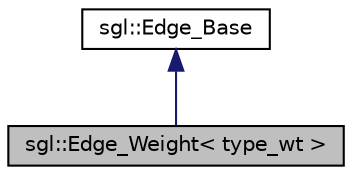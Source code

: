 digraph "sgl::Edge_Weight&lt; type_wt &gt;"
{
  edge [fontname="Helvetica",fontsize="10",labelfontname="Helvetica",labelfontsize="10"];
  node [fontname="Helvetica",fontsize="10",shape=record];
  Node1 [label="sgl::Edge_Weight\< type_wt \>",height=0.2,width=0.4,color="black", fillcolor="grey75", style="filled", fontcolor="black"];
  Node2 -> Node1 [dir="back",color="midnightblue",fontsize="10",style="solid",fontname="Helvetica"];
  Node2 [label="sgl::Edge_Base",height=0.2,width=0.4,color="black", fillcolor="white", style="filled",URL="$classsgl_1_1_edge___base.html"];
}
